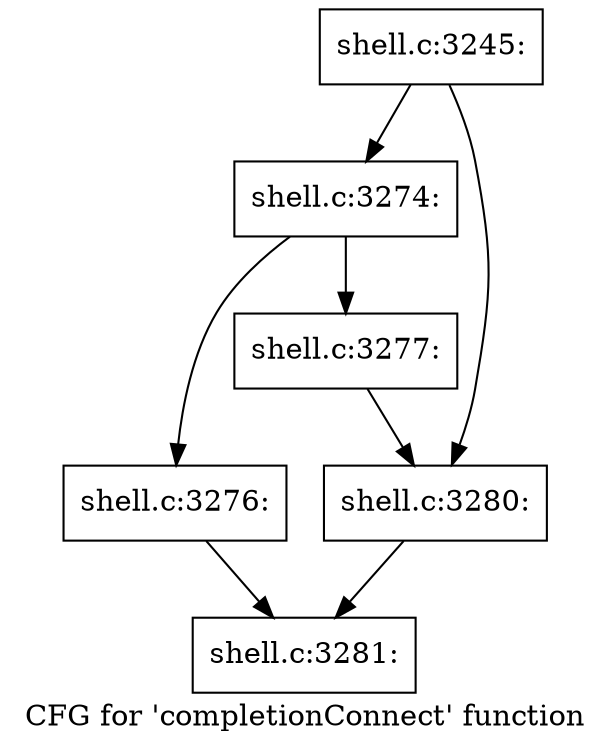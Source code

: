 digraph "CFG for 'completionConnect' function" {
	label="CFG for 'completionConnect' function";

	Node0x56027629cef0 [shape=record,label="{shell.c:3245:}"];
	Node0x56027629cef0 -> Node0x5602768abdf0;
	Node0x56027629cef0 -> Node0x5602768abe40;
	Node0x5602768abdf0 [shape=record,label="{shell.c:3274:}"];
	Node0x5602768abdf0 -> Node0x5602768ac770;
	Node0x5602768abdf0 -> Node0x5602768ac7c0;
	Node0x5602768ac770 [shape=record,label="{shell.c:3276:}"];
	Node0x5602768ac770 -> Node0x560276293490;
	Node0x5602768ac7c0 [shape=record,label="{shell.c:3277:}"];
	Node0x5602768ac7c0 -> Node0x5602768abe40;
	Node0x5602768abe40 [shape=record,label="{shell.c:3280:}"];
	Node0x5602768abe40 -> Node0x560276293490;
	Node0x560276293490 [shape=record,label="{shell.c:3281:}"];
}
